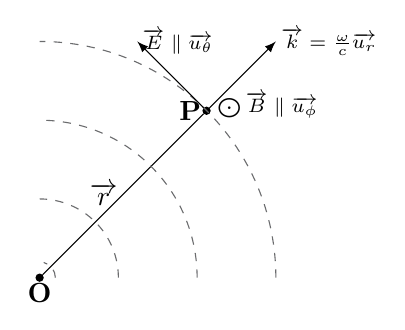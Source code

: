 %% document-wide tikz options and styles
\begin{tikzpicture}[  >=latex, % option for nice arrows
    inner sep=0pt,%
    outer sep=2pt,%
    mark coordinate/.style={inner sep=0pt,outer sep=0pt,minimum size=3pt,
      fill=black,circle}%
  ]
  \sf
  \definecolor{red}{RGB}{221,42,43}
  \definecolor{green}{RGB}{105,182,40}
  \definecolor{blue}{RGB}{0,51,153}
  \definecolor{orange}{RGB}{192,128,64}
  \definecolor{gray}{RGB}{107,108,110}


  \coordinate[mark coordinate] (0) at (0,0) node[below] {$\mathbf{O}$};
  \coordinate[mark coordinate] (P) at (2.12,2.12);
  \draw (0) -- (P) node[midway, left] {$\overrightarrow{r}$};

  \draw[dashed, gray] (0.2,0) arc(0:75:0.2);
  \draw[dashed, gray] (1,0) arc(0:90:1);
  \draw[dashed, gray] (2,0) arc(0:90:2);
  \draw[dashed, gray] (3,0) arc(0:90:3);

  \draw[->,rotate around={90:(P)}] (P) -- (3,3) node[right] {\scriptsize$\overrightarrow{E}\parallel\overrightarrow{u_\theta}$};
  \draw[->] (P) -- (3,3) node[right] {\scriptsize$\overrightarrow{k}=\frac{\omega}{c}\overrightarrow{u_r}$};
  \draw[->] (P) node[left] {$\mathbf{P}$} node[right, yshift=2pt, xshift=2pt] {\scriptsize$\bigodot\overrightarrow{B}\parallel\overrightarrow{u_\phi}$};

\end{tikzpicture}
